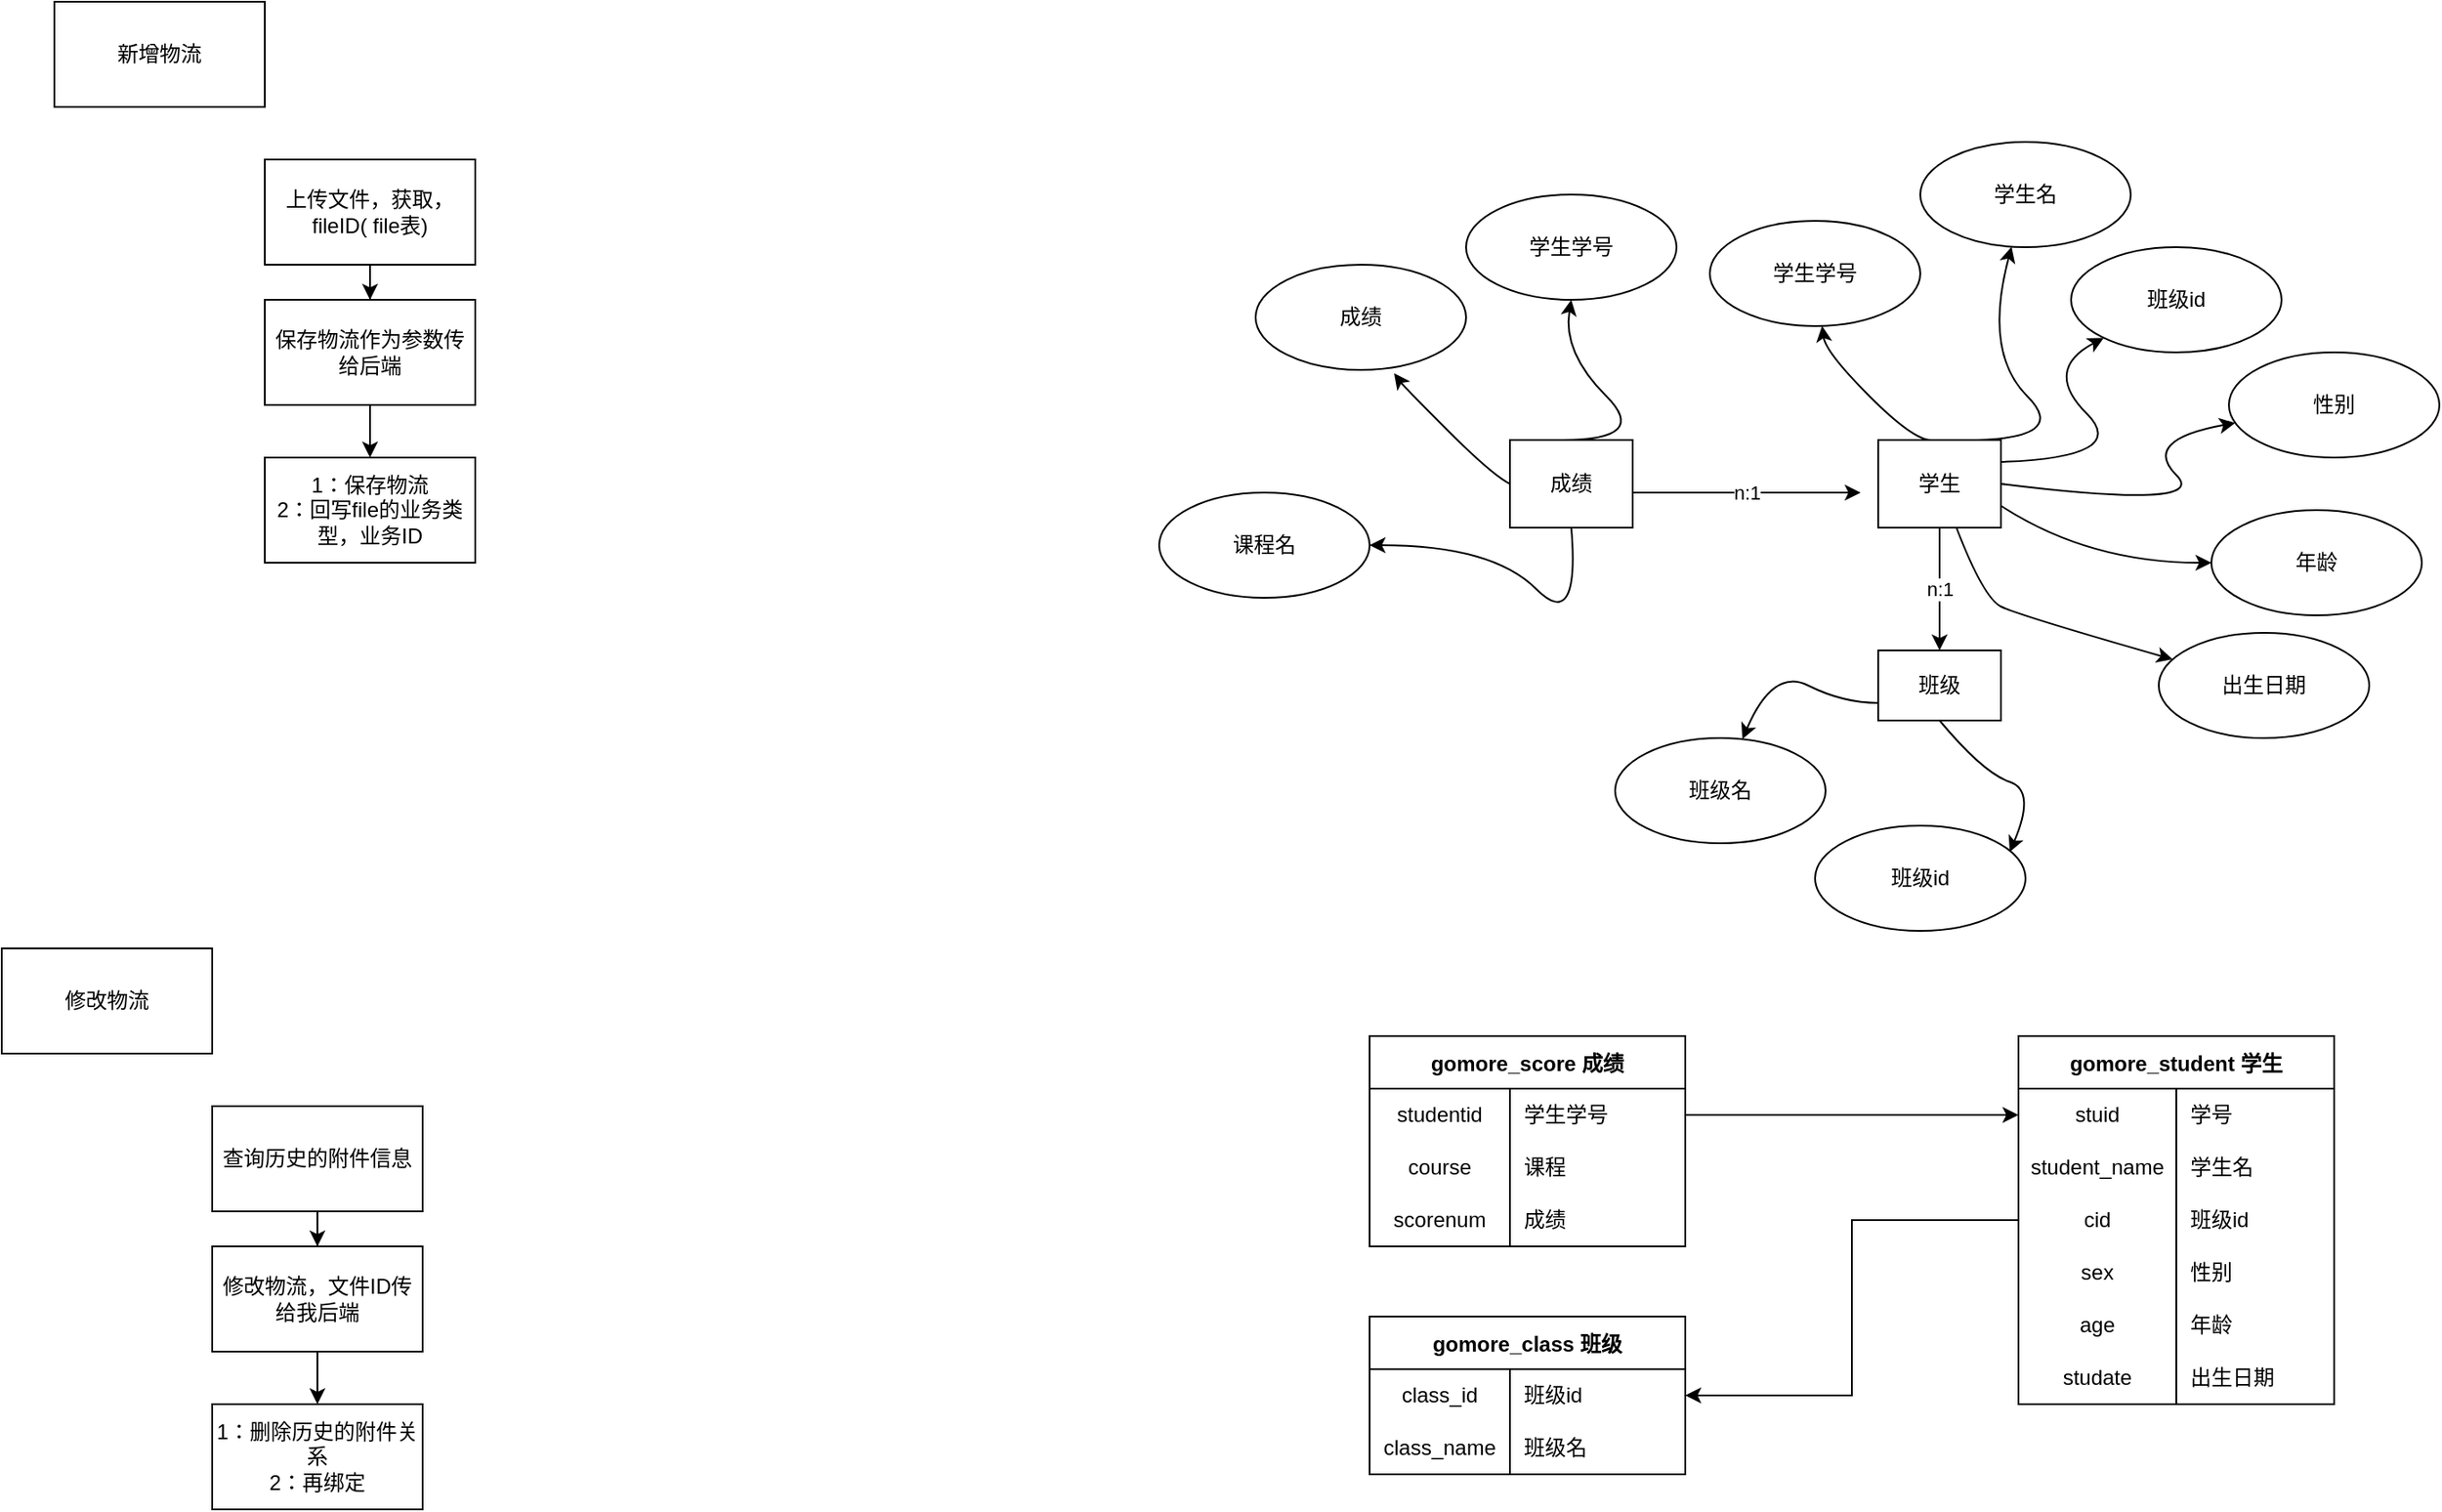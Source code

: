 <mxfile version="20.6.2" type="github">
  <diagram id="e-rQvkOSxxyd8AUDRzNb" name="第 1 页">
    <mxGraphModel dx="1695" dy="1619" grid="1" gridSize="10" guides="1" tooltips="1" connect="1" arrows="1" fold="1" page="1" pageScale="1" pageWidth="827" pageHeight="1169" math="0" shadow="0">
      <root>
        <mxCell id="0" />
        <mxCell id="1" parent="0" />
        <mxCell id="gYatlQwLJc7n-siBaWKI-3" value="gomore_class 班级" style="shape=table;startSize=30;container=1;collapsible=0;childLayout=tableLayout;fixedRows=1;rowLines=0;fontStyle=1;" parent="1" vertex="1">
          <mxGeometry x="40" y="530" width="180" height="90" as="geometry" />
        </mxCell>
        <mxCell id="gYatlQwLJc7n-siBaWKI-4" value="" style="shape=tableRow;horizontal=0;startSize=0;swimlaneHead=0;swimlaneBody=0;top=0;left=0;bottom=0;right=0;collapsible=0;dropTarget=0;fillColor=none;points=[[0,0.5],[1,0.5]];portConstraint=eastwest;" parent="gYatlQwLJc7n-siBaWKI-3" vertex="1">
          <mxGeometry y="30" width="180" height="30" as="geometry" />
        </mxCell>
        <mxCell id="gYatlQwLJc7n-siBaWKI-5" value="class_id" style="shape=partialRectangle;html=1;whiteSpace=wrap;connectable=0;fillColor=none;top=0;left=0;bottom=0;right=0;overflow=hidden;pointerEvents=1;" parent="gYatlQwLJc7n-siBaWKI-4" vertex="1">
          <mxGeometry width="80" height="30" as="geometry">
            <mxRectangle width="80" height="30" as="alternateBounds" />
          </mxGeometry>
        </mxCell>
        <mxCell id="gYatlQwLJc7n-siBaWKI-6" value="班级id" style="shape=partialRectangle;html=1;whiteSpace=wrap;connectable=0;fillColor=none;top=0;left=0;bottom=0;right=0;align=left;spacingLeft=6;overflow=hidden;" parent="gYatlQwLJc7n-siBaWKI-4" vertex="1">
          <mxGeometry x="80" width="100" height="30" as="geometry">
            <mxRectangle width="100" height="30" as="alternateBounds" />
          </mxGeometry>
        </mxCell>
        <mxCell id="gYatlQwLJc7n-siBaWKI-7" value="" style="shape=tableRow;horizontal=0;startSize=0;swimlaneHead=0;swimlaneBody=0;top=0;left=0;bottom=0;right=0;collapsible=0;dropTarget=0;fillColor=none;points=[[0,0.5],[1,0.5]];portConstraint=eastwest;" parent="gYatlQwLJc7n-siBaWKI-3" vertex="1">
          <mxGeometry y="60" width="180" height="30" as="geometry" />
        </mxCell>
        <mxCell id="gYatlQwLJc7n-siBaWKI-8" value="class_name" style="shape=partialRectangle;html=1;whiteSpace=wrap;connectable=0;fillColor=none;top=0;left=0;bottom=0;right=0;overflow=hidden;" parent="gYatlQwLJc7n-siBaWKI-7" vertex="1">
          <mxGeometry width="80" height="30" as="geometry">
            <mxRectangle width="80" height="30" as="alternateBounds" />
          </mxGeometry>
        </mxCell>
        <mxCell id="gYatlQwLJc7n-siBaWKI-9" value="班级名" style="shape=partialRectangle;html=1;whiteSpace=wrap;connectable=0;fillColor=none;top=0;left=0;bottom=0;right=0;align=left;spacingLeft=6;overflow=hidden;" parent="gYatlQwLJc7n-siBaWKI-7" vertex="1">
          <mxGeometry x="80" width="100" height="30" as="geometry">
            <mxRectangle width="100" height="30" as="alternateBounds" />
          </mxGeometry>
        </mxCell>
        <mxCell id="gYatlQwLJc7n-siBaWKI-18" value="gomore_student 学生" style="shape=table;startSize=30;container=1;collapsible=0;childLayout=tableLayout;fixedRows=1;rowLines=0;fontStyle=1;" parent="1" vertex="1">
          <mxGeometry x="410" y="370" width="180" height="210" as="geometry" />
        </mxCell>
        <mxCell id="gYatlQwLJc7n-siBaWKI-19" value="" style="shape=tableRow;horizontal=0;startSize=0;swimlaneHead=0;swimlaneBody=0;top=0;left=0;bottom=0;right=0;collapsible=0;dropTarget=0;fillColor=none;points=[[0,0.5],[1,0.5]];portConstraint=eastwest;" parent="gYatlQwLJc7n-siBaWKI-18" vertex="1">
          <mxGeometry y="30" width="180" height="30" as="geometry" />
        </mxCell>
        <mxCell id="gYatlQwLJc7n-siBaWKI-20" value="stuid" style="shape=partialRectangle;html=1;whiteSpace=wrap;connectable=0;fillColor=none;top=0;left=0;bottom=0;right=0;overflow=hidden;pointerEvents=1;" parent="gYatlQwLJc7n-siBaWKI-19" vertex="1">
          <mxGeometry width="90" height="30" as="geometry">
            <mxRectangle width="90" height="30" as="alternateBounds" />
          </mxGeometry>
        </mxCell>
        <mxCell id="gYatlQwLJc7n-siBaWKI-21" value="学号" style="shape=partialRectangle;html=1;whiteSpace=wrap;connectable=0;fillColor=none;top=0;left=0;bottom=0;right=0;align=left;spacingLeft=6;overflow=hidden;" parent="gYatlQwLJc7n-siBaWKI-19" vertex="1">
          <mxGeometry x="90" width="90" height="30" as="geometry">
            <mxRectangle width="90" height="30" as="alternateBounds" />
          </mxGeometry>
        </mxCell>
        <mxCell id="gYatlQwLJc7n-siBaWKI-22" value="" style="shape=tableRow;horizontal=0;startSize=0;swimlaneHead=0;swimlaneBody=0;top=0;left=0;bottom=0;right=0;collapsible=0;dropTarget=0;fillColor=none;points=[[0,0.5],[1,0.5]];portConstraint=eastwest;" parent="gYatlQwLJc7n-siBaWKI-18" vertex="1">
          <mxGeometry y="60" width="180" height="30" as="geometry" />
        </mxCell>
        <mxCell id="gYatlQwLJc7n-siBaWKI-23" value="student_name" style="shape=partialRectangle;html=1;whiteSpace=wrap;connectable=0;fillColor=none;top=0;left=0;bottom=0;right=0;overflow=hidden;" parent="gYatlQwLJc7n-siBaWKI-22" vertex="1">
          <mxGeometry width="90" height="30" as="geometry">
            <mxRectangle width="90" height="30" as="alternateBounds" />
          </mxGeometry>
        </mxCell>
        <mxCell id="gYatlQwLJc7n-siBaWKI-24" value="学生名" style="shape=partialRectangle;html=1;whiteSpace=wrap;connectable=0;fillColor=none;top=0;left=0;bottom=0;right=0;align=left;spacingLeft=6;overflow=hidden;" parent="gYatlQwLJc7n-siBaWKI-22" vertex="1">
          <mxGeometry x="90" width="90" height="30" as="geometry">
            <mxRectangle width="90" height="30" as="alternateBounds" />
          </mxGeometry>
        </mxCell>
        <mxCell id="gYatlQwLJc7n-siBaWKI-35" value="" style="shape=tableRow;horizontal=0;startSize=0;swimlaneHead=0;swimlaneBody=0;top=0;left=0;bottom=0;right=0;collapsible=0;dropTarget=0;fillColor=none;points=[[0,0.5],[1,0.5]];portConstraint=eastwest;" parent="gYatlQwLJc7n-siBaWKI-18" vertex="1">
          <mxGeometry y="90" width="180" height="30" as="geometry" />
        </mxCell>
        <mxCell id="gYatlQwLJc7n-siBaWKI-36" value="cid" style="shape=partialRectangle;html=1;whiteSpace=wrap;connectable=0;fillColor=none;top=0;left=0;bottom=0;right=0;overflow=hidden;" parent="gYatlQwLJc7n-siBaWKI-35" vertex="1">
          <mxGeometry width="90" height="30" as="geometry">
            <mxRectangle width="90" height="30" as="alternateBounds" />
          </mxGeometry>
        </mxCell>
        <mxCell id="gYatlQwLJc7n-siBaWKI-37" value="班级id" style="shape=partialRectangle;html=1;whiteSpace=wrap;connectable=0;fillColor=none;top=0;left=0;bottom=0;right=0;align=left;spacingLeft=6;overflow=hidden;" parent="gYatlQwLJc7n-siBaWKI-35" vertex="1">
          <mxGeometry x="90" width="90" height="30" as="geometry">
            <mxRectangle width="90" height="30" as="alternateBounds" />
          </mxGeometry>
        </mxCell>
        <mxCell id="gYatlQwLJc7n-siBaWKI-32" value="" style="shape=tableRow;horizontal=0;startSize=0;swimlaneHead=0;swimlaneBody=0;top=0;left=0;bottom=0;right=0;collapsible=0;dropTarget=0;fillColor=none;points=[[0,0.5],[1,0.5]];portConstraint=eastwest;" parent="gYatlQwLJc7n-siBaWKI-18" vertex="1">
          <mxGeometry y="120" width="180" height="30" as="geometry" />
        </mxCell>
        <mxCell id="gYatlQwLJc7n-siBaWKI-33" value="sex" style="shape=partialRectangle;html=1;whiteSpace=wrap;connectable=0;fillColor=none;top=0;left=0;bottom=0;right=0;overflow=hidden;" parent="gYatlQwLJc7n-siBaWKI-32" vertex="1">
          <mxGeometry width="90" height="30" as="geometry">
            <mxRectangle width="90" height="30" as="alternateBounds" />
          </mxGeometry>
        </mxCell>
        <mxCell id="gYatlQwLJc7n-siBaWKI-34" value="性别" style="shape=partialRectangle;html=1;whiteSpace=wrap;connectable=0;fillColor=none;top=0;left=0;bottom=0;right=0;align=left;spacingLeft=6;overflow=hidden;" parent="gYatlQwLJc7n-siBaWKI-32" vertex="1">
          <mxGeometry x="90" width="90" height="30" as="geometry">
            <mxRectangle width="90" height="30" as="alternateBounds" />
          </mxGeometry>
        </mxCell>
        <mxCell id="gYatlQwLJc7n-siBaWKI-29" value="" style="shape=tableRow;horizontal=0;startSize=0;swimlaneHead=0;swimlaneBody=0;top=0;left=0;bottom=0;right=0;collapsible=0;dropTarget=0;fillColor=none;points=[[0,0.5],[1,0.5]];portConstraint=eastwest;" parent="gYatlQwLJc7n-siBaWKI-18" vertex="1">
          <mxGeometry y="150" width="180" height="30" as="geometry" />
        </mxCell>
        <mxCell id="gYatlQwLJc7n-siBaWKI-30" value="age" style="shape=partialRectangle;html=1;whiteSpace=wrap;connectable=0;fillColor=none;top=0;left=0;bottom=0;right=0;overflow=hidden;" parent="gYatlQwLJc7n-siBaWKI-29" vertex="1">
          <mxGeometry width="90" height="30" as="geometry">
            <mxRectangle width="90" height="30" as="alternateBounds" />
          </mxGeometry>
        </mxCell>
        <mxCell id="gYatlQwLJc7n-siBaWKI-31" value="年龄" style="shape=partialRectangle;html=1;whiteSpace=wrap;connectable=0;fillColor=none;top=0;left=0;bottom=0;right=0;align=left;spacingLeft=6;overflow=hidden;" parent="gYatlQwLJc7n-siBaWKI-29" vertex="1">
          <mxGeometry x="90" width="90" height="30" as="geometry">
            <mxRectangle width="90" height="30" as="alternateBounds" />
          </mxGeometry>
        </mxCell>
        <mxCell id="gYatlQwLJc7n-siBaWKI-25" value="" style="shape=tableRow;horizontal=0;startSize=0;swimlaneHead=0;swimlaneBody=0;top=0;left=0;bottom=0;right=0;collapsible=0;dropTarget=0;fillColor=none;points=[[0,0.5],[1,0.5]];portConstraint=eastwest;" parent="gYatlQwLJc7n-siBaWKI-18" vertex="1">
          <mxGeometry y="180" width="180" height="30" as="geometry" />
        </mxCell>
        <mxCell id="gYatlQwLJc7n-siBaWKI-26" value="studate" style="shape=partialRectangle;html=1;whiteSpace=wrap;connectable=0;fillColor=none;top=0;left=0;bottom=0;right=0;overflow=hidden;" parent="gYatlQwLJc7n-siBaWKI-25" vertex="1">
          <mxGeometry width="90" height="30" as="geometry">
            <mxRectangle width="90" height="30" as="alternateBounds" />
          </mxGeometry>
        </mxCell>
        <mxCell id="gYatlQwLJc7n-siBaWKI-27" value="出生日期" style="shape=partialRectangle;html=1;whiteSpace=wrap;connectable=0;fillColor=none;top=0;left=0;bottom=0;right=0;align=left;spacingLeft=6;overflow=hidden;" parent="gYatlQwLJc7n-siBaWKI-25" vertex="1">
          <mxGeometry x="90" width="90" height="30" as="geometry">
            <mxRectangle width="90" height="30" as="alternateBounds" />
          </mxGeometry>
        </mxCell>
        <mxCell id="gYatlQwLJc7n-siBaWKI-38" value="gomore_score 成绩" style="shape=table;startSize=30;container=1;collapsible=0;childLayout=tableLayout;fixedRows=1;rowLines=0;fontStyle=1;" parent="1" vertex="1">
          <mxGeometry x="40" y="370" width="180" height="120" as="geometry" />
        </mxCell>
        <mxCell id="gYatlQwLJc7n-siBaWKI-39" value="" style="shape=tableRow;horizontal=0;startSize=0;swimlaneHead=0;swimlaneBody=0;top=0;left=0;bottom=0;right=0;collapsible=0;dropTarget=0;fillColor=none;points=[[0,0.5],[1,0.5]];portConstraint=eastwest;" parent="gYatlQwLJc7n-siBaWKI-38" vertex="1">
          <mxGeometry y="30" width="180" height="30" as="geometry" />
        </mxCell>
        <mxCell id="gYatlQwLJc7n-siBaWKI-40" value="studentid" style="shape=partialRectangle;html=1;whiteSpace=wrap;connectable=0;fillColor=none;top=0;left=0;bottom=0;right=0;overflow=hidden;pointerEvents=1;" parent="gYatlQwLJc7n-siBaWKI-39" vertex="1">
          <mxGeometry width="80" height="30" as="geometry">
            <mxRectangle width="80" height="30" as="alternateBounds" />
          </mxGeometry>
        </mxCell>
        <mxCell id="gYatlQwLJc7n-siBaWKI-41" value="学生学号" style="shape=partialRectangle;html=1;whiteSpace=wrap;connectable=0;fillColor=none;top=0;left=0;bottom=0;right=0;align=left;spacingLeft=6;overflow=hidden;" parent="gYatlQwLJc7n-siBaWKI-39" vertex="1">
          <mxGeometry x="80" width="100" height="30" as="geometry">
            <mxRectangle width="100" height="30" as="alternateBounds" />
          </mxGeometry>
        </mxCell>
        <mxCell id="gYatlQwLJc7n-siBaWKI-42" value="" style="shape=tableRow;horizontal=0;startSize=0;swimlaneHead=0;swimlaneBody=0;top=0;left=0;bottom=0;right=0;collapsible=0;dropTarget=0;fillColor=none;points=[[0,0.5],[1,0.5]];portConstraint=eastwest;" parent="gYatlQwLJc7n-siBaWKI-38" vertex="1">
          <mxGeometry y="60" width="180" height="30" as="geometry" />
        </mxCell>
        <mxCell id="gYatlQwLJc7n-siBaWKI-43" value="course" style="shape=partialRectangle;html=1;whiteSpace=wrap;connectable=0;fillColor=none;top=0;left=0;bottom=0;right=0;overflow=hidden;" parent="gYatlQwLJc7n-siBaWKI-42" vertex="1">
          <mxGeometry width="80" height="30" as="geometry">
            <mxRectangle width="80" height="30" as="alternateBounds" />
          </mxGeometry>
        </mxCell>
        <mxCell id="gYatlQwLJc7n-siBaWKI-44" value="课程" style="shape=partialRectangle;html=1;whiteSpace=wrap;connectable=0;fillColor=none;top=0;left=0;bottom=0;right=0;align=left;spacingLeft=6;overflow=hidden;" parent="gYatlQwLJc7n-siBaWKI-42" vertex="1">
          <mxGeometry x="80" width="100" height="30" as="geometry">
            <mxRectangle width="100" height="30" as="alternateBounds" />
          </mxGeometry>
        </mxCell>
        <mxCell id="gYatlQwLJc7n-siBaWKI-45" value="" style="shape=tableRow;horizontal=0;startSize=0;swimlaneHead=0;swimlaneBody=0;top=0;left=0;bottom=0;right=0;collapsible=0;dropTarget=0;fillColor=none;points=[[0,0.5],[1,0.5]];portConstraint=eastwest;" parent="gYatlQwLJc7n-siBaWKI-38" vertex="1">
          <mxGeometry y="90" width="180" height="30" as="geometry" />
        </mxCell>
        <mxCell id="gYatlQwLJc7n-siBaWKI-46" value="scorenum" style="shape=partialRectangle;html=1;whiteSpace=wrap;connectable=0;fillColor=none;top=0;left=0;bottom=0;right=0;overflow=hidden;" parent="gYatlQwLJc7n-siBaWKI-45" vertex="1">
          <mxGeometry width="80" height="30" as="geometry">
            <mxRectangle width="80" height="30" as="alternateBounds" />
          </mxGeometry>
        </mxCell>
        <mxCell id="gYatlQwLJc7n-siBaWKI-47" value="成绩" style="shape=partialRectangle;html=1;whiteSpace=wrap;connectable=0;fillColor=none;top=0;left=0;bottom=0;right=0;align=left;spacingLeft=6;overflow=hidden;" parent="gYatlQwLJc7n-siBaWKI-45" vertex="1">
          <mxGeometry x="80" width="100" height="30" as="geometry">
            <mxRectangle width="100" height="30" as="alternateBounds" />
          </mxGeometry>
        </mxCell>
        <mxCell id="Xu0YT8xujjfG5jZt2z8L-7" style="edgeStyle=orthogonalEdgeStyle;rounded=0;orthogonalLoop=1;jettySize=auto;html=1;exitX=1;exitY=0.5;exitDx=0;exitDy=0;" parent="1" source="gYatlQwLJc7n-siBaWKI-39" target="gYatlQwLJc7n-siBaWKI-19" edge="1">
          <mxGeometry relative="1" as="geometry" />
        </mxCell>
        <mxCell id="Xu0YT8xujjfG5jZt2z8L-12" style="edgeStyle=orthogonalEdgeStyle;rounded=0;orthogonalLoop=1;jettySize=auto;html=1;exitX=0;exitY=0.5;exitDx=0;exitDy=0;entryX=1;entryY=0.5;entryDx=0;entryDy=0;" parent="1" source="gYatlQwLJc7n-siBaWKI-35" target="gYatlQwLJc7n-siBaWKI-4" edge="1">
          <mxGeometry relative="1" as="geometry">
            <mxPoint x="250" y="195" as="sourcePoint" />
            <mxPoint x="390" y="280" as="targetPoint" />
          </mxGeometry>
        </mxCell>
        <mxCell id="Xu0YT8xujjfG5jZt2z8L-34" value="成绩" style="rounded=0;whiteSpace=wrap;html=1;" parent="1" vertex="1">
          <mxGeometry x="120" y="30" width="70" height="50" as="geometry" />
        </mxCell>
        <mxCell id="Xu0YT8xujjfG5jZt2z8L-35" value="学生学号" style="ellipse;whiteSpace=wrap;html=1;rounded=0;" parent="1" vertex="1">
          <mxGeometry x="95" y="-110" width="120" height="60" as="geometry" />
        </mxCell>
        <mxCell id="Xu0YT8xujjfG5jZt2z8L-37" value="成绩" style="ellipse;whiteSpace=wrap;html=1;rounded=0;" parent="1" vertex="1">
          <mxGeometry x="-25" y="-70" width="120" height="60" as="geometry" />
        </mxCell>
        <mxCell id="Xu0YT8xujjfG5jZt2z8L-39" value="课程名" style="ellipse;whiteSpace=wrap;html=1;rounded=0;" parent="1" vertex="1">
          <mxGeometry x="-80" y="60" width="120" height="60" as="geometry" />
        </mxCell>
        <mxCell id="Xu0YT8xujjfG5jZt2z8L-43" value="n:1" style="endArrow=classic;html=1;rounded=0;" parent="1" edge="1">
          <mxGeometry relative="1" as="geometry">
            <mxPoint x="190" y="60" as="sourcePoint" />
            <mxPoint x="320" y="60" as="targetPoint" />
          </mxGeometry>
        </mxCell>
        <mxCell id="Xu0YT8xujjfG5jZt2z8L-44" value="n:1" style="edgeLabel;resizable=0;html=1;align=center;verticalAlign=middle;" parent="Xu0YT8xujjfG5jZt2z8L-43" connectable="0" vertex="1">
          <mxGeometry relative="1" as="geometry" />
        </mxCell>
        <mxCell id="Xu0YT8xujjfG5jZt2z8L-45" value="学生" style="rounded=0;whiteSpace=wrap;html=1;" parent="1" vertex="1">
          <mxGeometry x="330" y="30" width="70" height="50" as="geometry" />
        </mxCell>
        <mxCell id="Xu0YT8xujjfG5jZt2z8L-46" value="学生名" style="ellipse;whiteSpace=wrap;html=1;rounded=0;" parent="1" vertex="1">
          <mxGeometry x="354" y="-140" width="120" height="60" as="geometry" />
        </mxCell>
        <mxCell id="Xu0YT8xujjfG5jZt2z8L-48" value="学生学号" style="ellipse;whiteSpace=wrap;html=1;rounded=0;" parent="1" vertex="1">
          <mxGeometry x="234" y="-95" width="120" height="60" as="geometry" />
        </mxCell>
        <mxCell id="Xu0YT8xujjfG5jZt2z8L-50" value="班级id" style="ellipse;whiteSpace=wrap;html=1;rounded=0;" parent="1" vertex="1">
          <mxGeometry x="440" y="-80" width="120" height="60" as="geometry" />
        </mxCell>
        <mxCell id="Xu0YT8xujjfG5jZt2z8L-52" value="性别" style="ellipse;whiteSpace=wrap;html=1;rounded=0;" parent="1" vertex="1">
          <mxGeometry x="530" y="-20" width="120" height="60" as="geometry" />
        </mxCell>
        <mxCell id="Xu0YT8xujjfG5jZt2z8L-54" value="年龄" style="ellipse;whiteSpace=wrap;html=1;rounded=0;" parent="1" vertex="1">
          <mxGeometry x="520" y="70" width="120" height="60" as="geometry" />
        </mxCell>
        <mxCell id="Xu0YT8xujjfG5jZt2z8L-57" value="出生日期" style="ellipse;whiteSpace=wrap;html=1;rounded=0;" parent="1" vertex="1">
          <mxGeometry x="490" y="140" width="120" height="60" as="geometry" />
        </mxCell>
        <mxCell id="Xu0YT8xujjfG5jZt2z8L-60" value="" style="curved=1;endArrow=classic;html=1;rounded=0;entryX=0.5;entryY=1;entryDx=0;entryDy=0;" parent="1" target="Xu0YT8xujjfG5jZt2z8L-35" edge="1">
          <mxGeometry width="50" height="50" relative="1" as="geometry">
            <mxPoint x="150" y="30" as="sourcePoint" />
            <mxPoint x="160" y="-30" as="targetPoint" />
            <Array as="points">
              <mxPoint x="200" y="30" />
              <mxPoint x="150" y="-20" />
            </Array>
          </mxGeometry>
        </mxCell>
        <mxCell id="Xu0YT8xujjfG5jZt2z8L-63" value="" style="curved=1;endArrow=classic;html=1;rounded=0;exitX=0;exitY=0.5;exitDx=0;exitDy=0;entryX=0.658;entryY=1.033;entryDx=0;entryDy=0;entryPerimeter=0;" parent="1" source="Xu0YT8xujjfG5jZt2z8L-34" target="Xu0YT8xujjfG5jZt2z8L-37" edge="1">
          <mxGeometry width="50" height="50" relative="1" as="geometry">
            <mxPoint x="60" y="50" as="sourcePoint" />
            <mxPoint x="110" as="targetPoint" />
            <Array as="points">
              <mxPoint x="110" y="50" />
              <mxPoint x="60" />
            </Array>
          </mxGeometry>
        </mxCell>
        <mxCell id="Xu0YT8xujjfG5jZt2z8L-64" value="" style="curved=1;endArrow=classic;html=1;rounded=0;exitX=0.5;exitY=1;exitDx=0;exitDy=0;" parent="1" source="Xu0YT8xujjfG5jZt2z8L-34" target="Xu0YT8xujjfG5jZt2z8L-39" edge="1">
          <mxGeometry width="50" height="50" relative="1" as="geometry">
            <mxPoint x="110" y="140" as="sourcePoint" />
            <mxPoint x="160" y="90" as="targetPoint" />
            <Array as="points">
              <mxPoint x="160" y="140" />
              <mxPoint x="110" y="90" />
            </Array>
          </mxGeometry>
        </mxCell>
        <mxCell id="Xu0YT8xujjfG5jZt2z8L-65" value="" style="curved=1;endArrow=classic;html=1;rounded=0;exitX=0.429;exitY=0;exitDx=0;exitDy=0;exitPerimeter=0;" parent="1" source="Xu0YT8xujjfG5jZt2z8L-45" target="Xu0YT8xujjfG5jZt2z8L-48" edge="1">
          <mxGeometry width="50" height="50" relative="1" as="geometry">
            <mxPoint x="300" y="30" as="sourcePoint" />
            <mxPoint x="350" y="-20" as="targetPoint" />
            <Array as="points">
              <mxPoint x="350" y="30" />
              <mxPoint x="300" y="-20" />
            </Array>
          </mxGeometry>
        </mxCell>
        <mxCell id="Xu0YT8xujjfG5jZt2z8L-66" value="" style="curved=1;endArrow=classic;html=1;rounded=0;exitX=0.714;exitY=0;exitDx=0;exitDy=0;exitPerimeter=0;" parent="1" source="Xu0YT8xujjfG5jZt2z8L-45" target="Xu0YT8xujjfG5jZt2z8L-46" edge="1">
          <mxGeometry width="50" height="50" relative="1" as="geometry">
            <mxPoint x="390" y="30" as="sourcePoint" />
            <mxPoint x="440" y="-20" as="targetPoint" />
            <Array as="points">
              <mxPoint x="440" y="30" />
              <mxPoint x="390" y="-20" />
            </Array>
          </mxGeometry>
        </mxCell>
        <mxCell id="Xu0YT8xujjfG5jZt2z8L-67" value="" style="curved=1;endArrow=classic;html=1;rounded=0;exitX=1;exitY=0.25;exitDx=0;exitDy=0;" parent="1" source="Xu0YT8xujjfG5jZt2z8L-45" target="Xu0YT8xujjfG5jZt2z8L-50" edge="1">
          <mxGeometry width="50" height="50" relative="1" as="geometry">
            <mxPoint x="424" y="40" as="sourcePoint" />
            <mxPoint x="474" y="-10" as="targetPoint" />
            <Array as="points">
              <mxPoint x="474" y="40" />
              <mxPoint x="424" y="-10" />
            </Array>
          </mxGeometry>
        </mxCell>
        <mxCell id="Xu0YT8xujjfG5jZt2z8L-68" value="" style="curved=1;endArrow=classic;html=1;rounded=0;exitX=1;exitY=0.5;exitDx=0;exitDy=0;" parent="1" source="Xu0YT8xujjfG5jZt2z8L-45" target="Xu0YT8xujjfG5jZt2z8L-52" edge="1">
          <mxGeometry width="50" height="50" relative="1" as="geometry">
            <mxPoint x="480" y="80" as="sourcePoint" />
            <mxPoint x="530" y="30" as="targetPoint" />
            <Array as="points">
              <mxPoint x="520" y="70" />
              <mxPoint x="480" y="30" />
            </Array>
          </mxGeometry>
        </mxCell>
        <mxCell id="Xu0YT8xujjfG5jZt2z8L-69" value="" style="curved=1;endArrow=classic;html=1;rounded=0;exitX=1;exitY=0.75;exitDx=0;exitDy=0;" parent="1" source="Xu0YT8xujjfG5jZt2z8L-45" target="Xu0YT8xujjfG5jZt2z8L-54" edge="1">
          <mxGeometry width="50" height="50" relative="1" as="geometry">
            <mxPoint x="430" y="130" as="sourcePoint" />
            <mxPoint x="480" y="80" as="targetPoint" />
            <Array as="points">
              <mxPoint x="450" y="100" />
            </Array>
          </mxGeometry>
        </mxCell>
        <mxCell id="Xu0YT8xujjfG5jZt2z8L-70" value="" style="curved=1;endArrow=classic;html=1;rounded=0;" parent="1" source="Xu0YT8xujjfG5jZt2z8L-45" target="Xu0YT8xujjfG5jZt2z8L-57" edge="1">
          <mxGeometry width="50" height="50" relative="1" as="geometry">
            <mxPoint x="340" y="100" as="sourcePoint" />
            <mxPoint x="420" y="140" as="targetPoint" />
            <Array as="points">
              <mxPoint x="390" y="120" />
              <mxPoint x="410" y="130" />
            </Array>
          </mxGeometry>
        </mxCell>
        <mxCell id="Xu0YT8xujjfG5jZt2z8L-71" value="" style="endArrow=classic;html=1;rounded=0;exitX=0.5;exitY=1;exitDx=0;exitDy=0;" parent="1" source="Xu0YT8xujjfG5jZt2z8L-45" target="Xu0YT8xujjfG5jZt2z8L-73" edge="1">
          <mxGeometry relative="1" as="geometry">
            <mxPoint x="310" y="120" as="sourcePoint" />
            <mxPoint x="365" y="150" as="targetPoint" />
          </mxGeometry>
        </mxCell>
        <mxCell id="Xu0YT8xujjfG5jZt2z8L-72" value="n:1" style="edgeLabel;resizable=0;html=1;align=center;verticalAlign=middle;" parent="Xu0YT8xujjfG5jZt2z8L-71" connectable="0" vertex="1">
          <mxGeometry relative="1" as="geometry" />
        </mxCell>
        <mxCell id="Xu0YT8xujjfG5jZt2z8L-73" value="班级" style="rounded=0;whiteSpace=wrap;html=1;" parent="1" vertex="1">
          <mxGeometry x="330" y="150" width="70" height="40" as="geometry" />
        </mxCell>
        <mxCell id="Xu0YT8xujjfG5jZt2z8L-76" value="班级id" style="ellipse;whiteSpace=wrap;html=1;rounded=0;" parent="1" vertex="1">
          <mxGeometry x="294" y="250" width="120" height="60" as="geometry" />
        </mxCell>
        <mxCell id="Xu0YT8xujjfG5jZt2z8L-78" value="班级名" style="ellipse;whiteSpace=wrap;html=1;rounded=0;" parent="1" vertex="1">
          <mxGeometry x="180" y="200" width="120" height="60" as="geometry" />
        </mxCell>
        <mxCell id="Xu0YT8xujjfG5jZt2z8L-82" value="" style="curved=1;endArrow=classic;html=1;rounded=0;exitX=0;exitY=0.75;exitDx=0;exitDy=0;" parent="1" source="Xu0YT8xujjfG5jZt2z8L-73" target="Xu0YT8xujjfG5jZt2z8L-78" edge="1">
          <mxGeometry width="50" height="50" relative="1" as="geometry">
            <mxPoint x="260" y="190" as="sourcePoint" />
            <mxPoint x="310" y="140" as="targetPoint" />
            <Array as="points">
              <mxPoint x="310" y="180" />
              <mxPoint x="270" y="160" />
            </Array>
          </mxGeometry>
        </mxCell>
        <mxCell id="Xu0YT8xujjfG5jZt2z8L-83" value="" style="curved=1;endArrow=classic;html=1;rounded=0;exitX=0.5;exitY=1;exitDx=0;exitDy=0;entryX=0.925;entryY=0.25;entryDx=0;entryDy=0;entryPerimeter=0;" parent="1" source="Xu0YT8xujjfG5jZt2z8L-73" target="Xu0YT8xujjfG5jZt2z8L-76" edge="1">
          <mxGeometry width="50" height="50" relative="1" as="geometry">
            <mxPoint x="410" y="240" as="sourcePoint" />
            <mxPoint x="460" y="190" as="targetPoint" />
            <Array as="points">
              <mxPoint x="390" y="220" />
              <mxPoint x="420" y="230" />
            </Array>
          </mxGeometry>
        </mxCell>
        <mxCell id="FR3pxjVzpBC9UCpP8SWE-4" style="edgeStyle=orthogonalEdgeStyle;rounded=0;orthogonalLoop=1;jettySize=auto;html=1;" edge="1" parent="1" source="FR3pxjVzpBC9UCpP8SWE-1" target="FR3pxjVzpBC9UCpP8SWE-3">
          <mxGeometry relative="1" as="geometry" />
        </mxCell>
        <mxCell id="FR3pxjVzpBC9UCpP8SWE-1" value="上传文件，获取，fileID( file表)" style="rounded=0;whiteSpace=wrap;html=1;" vertex="1" parent="1">
          <mxGeometry x="-590" y="-130" width="120" height="60" as="geometry" />
        </mxCell>
        <mxCell id="FR3pxjVzpBC9UCpP8SWE-6" style="edgeStyle=orthogonalEdgeStyle;rounded=0;orthogonalLoop=1;jettySize=auto;html=1;" edge="1" parent="1" source="FR3pxjVzpBC9UCpP8SWE-3" target="FR3pxjVzpBC9UCpP8SWE-5">
          <mxGeometry relative="1" as="geometry" />
        </mxCell>
        <mxCell id="FR3pxjVzpBC9UCpP8SWE-3" value="保存物流作为参数传给后端" style="rounded=0;whiteSpace=wrap;html=1;" vertex="1" parent="1">
          <mxGeometry x="-590" y="-50" width="120" height="60" as="geometry" />
        </mxCell>
        <mxCell id="FR3pxjVzpBC9UCpP8SWE-5" value="1：保存物流&lt;br&gt;2：回写file的业务类型，业务ID" style="rounded=0;whiteSpace=wrap;html=1;" vertex="1" parent="1">
          <mxGeometry x="-590" y="40" width="120" height="60" as="geometry" />
        </mxCell>
        <mxCell id="FR3pxjVzpBC9UCpP8SWE-7" value="新增物流" style="rounded=0;whiteSpace=wrap;html=1;" vertex="1" parent="1">
          <mxGeometry x="-710" y="-220" width="120" height="60" as="geometry" />
        </mxCell>
        <mxCell id="FR3pxjVzpBC9UCpP8SWE-8" style="edgeStyle=orthogonalEdgeStyle;rounded=0;orthogonalLoop=1;jettySize=auto;html=1;" edge="1" parent="1" source="FR3pxjVzpBC9UCpP8SWE-9" target="FR3pxjVzpBC9UCpP8SWE-11">
          <mxGeometry relative="1" as="geometry" />
        </mxCell>
        <mxCell id="FR3pxjVzpBC9UCpP8SWE-9" value="查询历史的附件信息" style="rounded=0;whiteSpace=wrap;html=1;" vertex="1" parent="1">
          <mxGeometry x="-620" y="410" width="120" height="60" as="geometry" />
        </mxCell>
        <mxCell id="FR3pxjVzpBC9UCpP8SWE-10" style="edgeStyle=orthogonalEdgeStyle;rounded=0;orthogonalLoop=1;jettySize=auto;html=1;" edge="1" parent="1" source="FR3pxjVzpBC9UCpP8SWE-11" target="FR3pxjVzpBC9UCpP8SWE-12">
          <mxGeometry relative="1" as="geometry" />
        </mxCell>
        <mxCell id="FR3pxjVzpBC9UCpP8SWE-11" value="修改物流，文件ID传给我后端" style="rounded=0;whiteSpace=wrap;html=1;" vertex="1" parent="1">
          <mxGeometry x="-620" y="490" width="120" height="60" as="geometry" />
        </mxCell>
        <mxCell id="FR3pxjVzpBC9UCpP8SWE-12" value="1：删除历史的附件关系&lt;br&gt;2：再绑定" style="rounded=0;whiteSpace=wrap;html=1;" vertex="1" parent="1">
          <mxGeometry x="-620" y="580" width="120" height="60" as="geometry" />
        </mxCell>
        <mxCell id="FR3pxjVzpBC9UCpP8SWE-13" value="修改物流" style="rounded=0;whiteSpace=wrap;html=1;" vertex="1" parent="1">
          <mxGeometry x="-740" y="320" width="120" height="60" as="geometry" />
        </mxCell>
      </root>
    </mxGraphModel>
  </diagram>
</mxfile>
